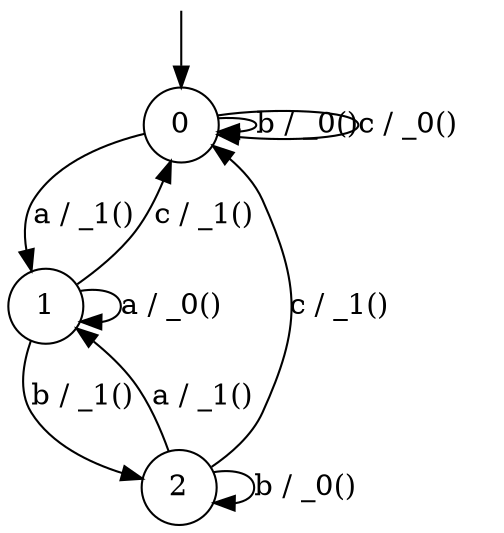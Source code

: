 digraph g {

	s0 [shape="circle" label="0"];
	s1 [shape="circle" label="1"];
	s2 [shape="circle" label="2"];
	s0 -> s1 [label="a / _1()"];
	s0 -> s0 [label="b / _0()"];
	s0 -> s0 [label="c / _0()"];
	s1 -> s1 [label="a / _0()"];
	s1 -> s2 [label="b / _1()"];
	s1 -> s0 [label="c / _1()"];
	s2 -> s1 [label="a / _1()"];
	s2 -> s2 [label="b / _0()"];
	s2 -> s0 [label="c / _1()"];

__start0 [label="" shape="none" width="0" height="0"];
__start0 -> s0;

}
